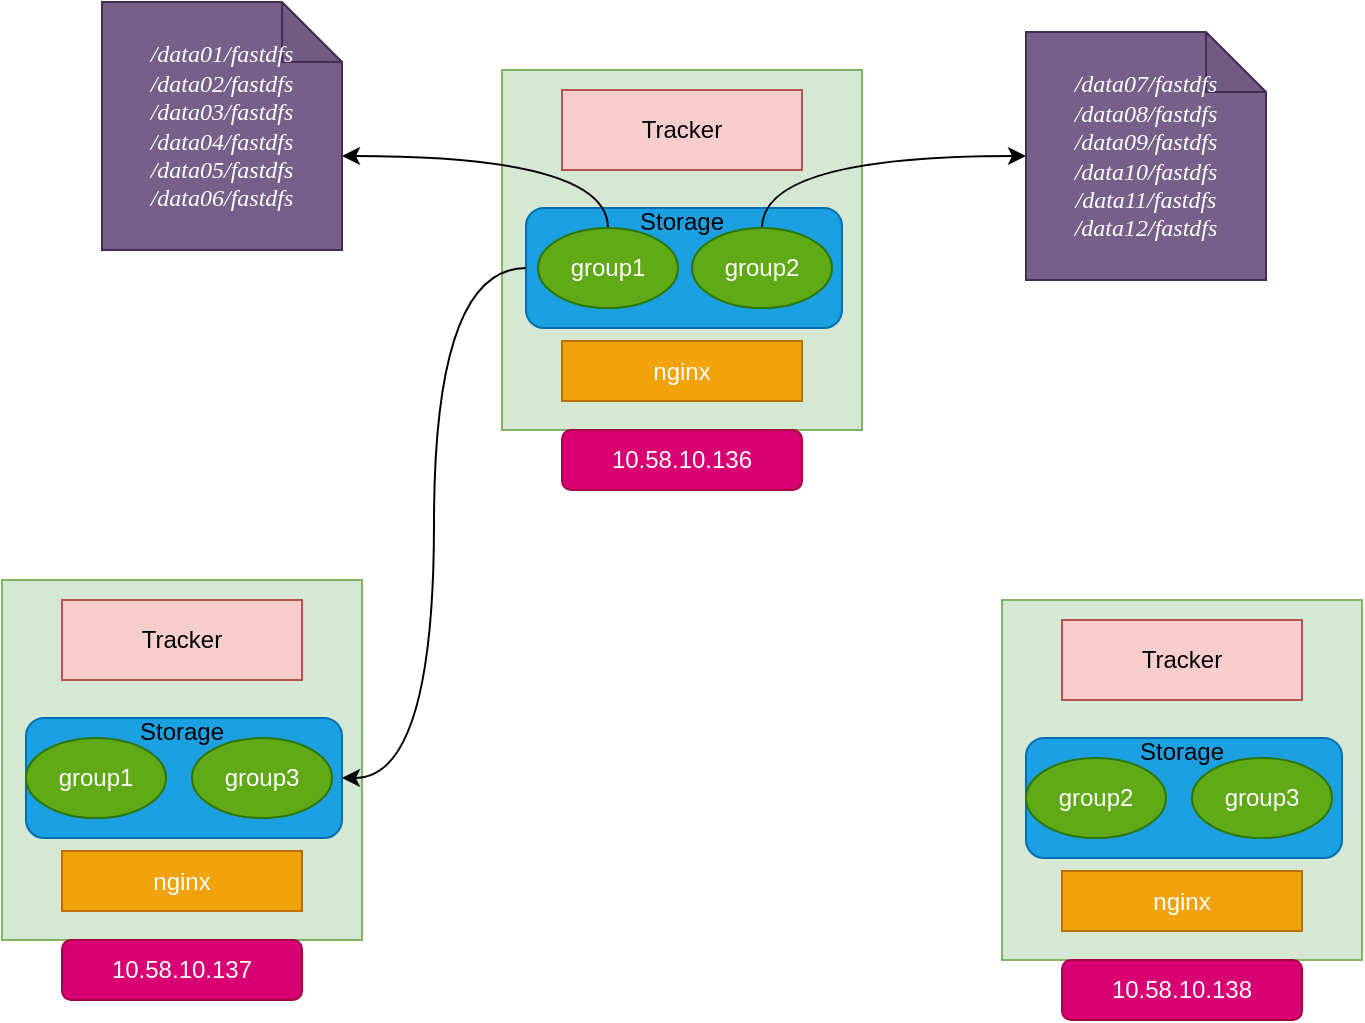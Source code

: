 <mxfile version="10.6.9" type="github"><diagram id="prKgKRym_bHyJHY7n_IB" name="第 1 页"><mxGraphModel dx="918" dy="1784" grid="1" gridSize="10" guides="1" tooltips="1" connect="1" arrows="1" fold="1" page="1" pageScale="1" pageWidth="827" pageHeight="1169" math="0" shadow="0"><root><mxCell id="0"/><mxCell id="1" parent="0"/><mxCell id="e_PzDNeOcrezrPEF-8YQ-1" value="" style="whiteSpace=wrap;html=1;aspect=fixed;fillColor=#d5e8d4;strokeColor=#82b366;" vertex="1" parent="1"><mxGeometry x="310" y="-1064" width="180" height="180" as="geometry"/></mxCell><mxCell id="e_PzDNeOcrezrPEF-8YQ-7" value="" style="rounded=1;whiteSpace=wrap;html=1;fillColor=#1ba1e2;strokeColor=#006EAF;fontColor=#ffffff;" vertex="1" parent="1"><mxGeometry x="322" y="-995" width="158" height="60" as="geometry"/></mxCell><mxCell id="e_PzDNeOcrezrPEF-8YQ-2" value="10.58.10.136" style="rounded=1;whiteSpace=wrap;html=1;fillColor=#d80073;strokeColor=#A50040;fontColor=#ffffff;" vertex="1" parent="1"><mxGeometry x="340" y="-884" width="120" height="30" as="geometry"/></mxCell><mxCell id="e_PzDNeOcrezrPEF-8YQ-3" value="Tracker" style="rounded=0;whiteSpace=wrap;html=1;fillColor=#f8cecc;strokeColor=#b85450;" vertex="1" parent="1"><mxGeometry x="340" y="-1054" width="120" height="40" as="geometry"/></mxCell><mxCell id="e_PzDNeOcrezrPEF-8YQ-34" style="rounded=0;orthogonalLoop=1;jettySize=auto;html=1;exitX=0.5;exitY=0;exitDx=0;exitDy=0;entryX=0;entryY=0;entryDx=120;entryDy=77;entryPerimeter=0;fontFamily=Comic Sans MS;edgeStyle=orthogonalEdgeStyle;curved=1;" edge="1" parent="1" source="e_PzDNeOcrezrPEF-8YQ-5" target="e_PzDNeOcrezrPEF-8YQ-30"><mxGeometry relative="1" as="geometry"/></mxCell><mxCell id="e_PzDNeOcrezrPEF-8YQ-5" value="group1" style="ellipse;whiteSpace=wrap;html=1;fillColor=#60a917;strokeColor=#2D7600;fontColor=#ffffff;" vertex="1" parent="1"><mxGeometry x="328" y="-985" width="70" height="40" as="geometry"/></mxCell><mxCell id="e_PzDNeOcrezrPEF-8YQ-36" style="rounded=0;orthogonalLoop=1;jettySize=auto;html=1;entryX=0;entryY=0.5;entryDx=0;entryDy=0;entryPerimeter=0;fontFamily=Comic Sans MS;exitX=0.5;exitY=0;exitDx=0;exitDy=0;edgeStyle=orthogonalEdgeStyle;curved=1;" edge="1" parent="1" source="e_PzDNeOcrezrPEF-8YQ-6" target="e_PzDNeOcrezrPEF-8YQ-28"><mxGeometry relative="1" as="geometry"/></mxCell><mxCell id="e_PzDNeOcrezrPEF-8YQ-6" value="group2" style="ellipse;whiteSpace=wrap;html=1;fillColor=#60a917;strokeColor=#2D7600;fontColor=#ffffff;" vertex="1" parent="1"><mxGeometry x="405" y="-985" width="70" height="40" as="geometry"/></mxCell><mxCell id="e_PzDNeOcrezrPEF-8YQ-8" value="Storage" style="text;html=1;strokeColor=none;fillColor=none;align=center;verticalAlign=middle;whiteSpace=wrap;rounded=0;" vertex="1" parent="1"><mxGeometry x="380" y="-998" width="40" height="20" as="geometry"/></mxCell><mxCell id="e_PzDNeOcrezrPEF-8YQ-10" value="nginx" style="rounded=0;whiteSpace=wrap;html=1;fillColor=#f0a30a;strokeColor=#BD7000;fontColor=#ffffff;" vertex="1" parent="1"><mxGeometry x="340" y="-928.5" width="120" height="30" as="geometry"/></mxCell><mxCell id="e_PzDNeOcrezrPEF-8YQ-12" value="" style="whiteSpace=wrap;html=1;aspect=fixed;fillColor=#d5e8d4;strokeColor=#82b366;" vertex="1" parent="1"><mxGeometry x="60" y="-809" width="180" height="180" as="geometry"/></mxCell><mxCell id="e_PzDNeOcrezrPEF-8YQ-13" value="" style="rounded=1;whiteSpace=wrap;html=1;fillColor=#1ba1e2;strokeColor=#006EAF;fontColor=#ffffff;" vertex="1" parent="1"><mxGeometry x="72" y="-740" width="158" height="60" as="geometry"/></mxCell><mxCell id="e_PzDNeOcrezrPEF-8YQ-14" value="10.58.10.137" style="rounded=1;whiteSpace=wrap;html=1;fillColor=#d80073;strokeColor=#A50040;fontColor=#ffffff;" vertex="1" parent="1"><mxGeometry x="90" y="-629" width="120" height="30" as="geometry"/></mxCell><mxCell id="e_PzDNeOcrezrPEF-8YQ-15" value="Tracker" style="rounded=0;whiteSpace=wrap;html=1;fillColor=#f8cecc;strokeColor=#b85450;" vertex="1" parent="1"><mxGeometry x="90" y="-799" width="120" height="40" as="geometry"/></mxCell><mxCell id="e_PzDNeOcrezrPEF-8YQ-16" value="group1" style="ellipse;whiteSpace=wrap;html=1;fillColor=#60a917;strokeColor=#2D7600;fontColor=#ffffff;" vertex="1" parent="1"><mxGeometry x="72" y="-730" width="70" height="40" as="geometry"/></mxCell><mxCell id="e_PzDNeOcrezrPEF-8YQ-17" value="group3" style="ellipse;whiteSpace=wrap;html=1;fillColor=#60a917;strokeColor=#2D7600;fontColor=#ffffff;" vertex="1" parent="1"><mxGeometry x="155" y="-730" width="70" height="40" as="geometry"/></mxCell><mxCell id="e_PzDNeOcrezrPEF-8YQ-18" value="Storage" style="text;html=1;strokeColor=none;fillColor=none;align=center;verticalAlign=middle;whiteSpace=wrap;rounded=0;" vertex="1" parent="1"><mxGeometry x="130" y="-743" width="40" height="20" as="geometry"/></mxCell><mxCell id="e_PzDNeOcrezrPEF-8YQ-19" value="nginx" style="rounded=0;whiteSpace=wrap;html=1;fillColor=#f0a30a;strokeColor=#BD7000;fontColor=#ffffff;" vertex="1" parent="1"><mxGeometry x="90" y="-673.5" width="120" height="30" as="geometry"/></mxCell><mxCell id="e_PzDNeOcrezrPEF-8YQ-20" value="" style="whiteSpace=wrap;html=1;aspect=fixed;fillColor=#d5e8d4;strokeColor=#82b366;" vertex="1" parent="1"><mxGeometry x="560" y="-799" width="180" height="180" as="geometry"/></mxCell><mxCell id="e_PzDNeOcrezrPEF-8YQ-21" value="" style="rounded=1;whiteSpace=wrap;html=1;fillColor=#1ba1e2;strokeColor=#006EAF;fontColor=#ffffff;" vertex="1" parent="1"><mxGeometry x="572" y="-730" width="158" height="60" as="geometry"/></mxCell><mxCell id="e_PzDNeOcrezrPEF-8YQ-22" value="10.58.10.138" style="rounded=1;whiteSpace=wrap;html=1;fillColor=#d80073;strokeColor=#A50040;fontColor=#ffffff;" vertex="1" parent="1"><mxGeometry x="590" y="-619" width="120" height="30" as="geometry"/></mxCell><mxCell id="e_PzDNeOcrezrPEF-8YQ-23" value="Tracker" style="rounded=0;whiteSpace=wrap;html=1;fillColor=#f8cecc;strokeColor=#b85450;" vertex="1" parent="1"><mxGeometry x="590" y="-789" width="120" height="40" as="geometry"/></mxCell><mxCell id="e_PzDNeOcrezrPEF-8YQ-24" value="group2" style="ellipse;whiteSpace=wrap;html=1;fillColor=#60a917;strokeColor=#2D7600;fontColor=#ffffff;" vertex="1" parent="1"><mxGeometry x="572" y="-720" width="70" height="40" as="geometry"/></mxCell><mxCell id="e_PzDNeOcrezrPEF-8YQ-25" value="group3" style="ellipse;whiteSpace=wrap;html=1;fillColor=#60a917;strokeColor=#2D7600;fontColor=#ffffff;" vertex="1" parent="1"><mxGeometry x="655" y="-720" width="70" height="40" as="geometry"/></mxCell><mxCell id="e_PzDNeOcrezrPEF-8YQ-26" value="Storage" style="text;html=1;strokeColor=none;fillColor=none;align=center;verticalAlign=middle;whiteSpace=wrap;rounded=0;" vertex="1" parent="1"><mxGeometry x="630" y="-733" width="40" height="20" as="geometry"/></mxCell><mxCell id="e_PzDNeOcrezrPEF-8YQ-27" value="nginx" style="rounded=0;whiteSpace=wrap;html=1;fillColor=#f0a30a;strokeColor=#BD7000;fontColor=#ffffff;" vertex="1" parent="1"><mxGeometry x="590" y="-663.5" width="120" height="30" as="geometry"/></mxCell><mxCell id="e_PzDNeOcrezrPEF-8YQ-28" value="/data07/fastdfs&lt;br&gt;/data08/fastdfs&lt;br&gt;/data09/fastdfs&lt;br&gt;/data10/fastdfs&lt;br&gt;/data11/fastdfs&lt;br&gt;/data12/fastdfs&lt;br&gt;" style="shape=note;whiteSpace=wrap;html=1;backgroundOutline=1;darkOpacity=0.05;fillColor=#76608a;strokeColor=#432D57;fontColor=#ffffff;fontFamily=Comic Sans MS;fontStyle=2;align=center;" vertex="1" parent="1"><mxGeometry x="572" y="-1083" width="120" height="124" as="geometry"/></mxCell><mxCell id="e_PzDNeOcrezrPEF-8YQ-30" value="/data01/fastdfs&lt;br&gt;/data02/fastdfs&lt;br&gt;/data03/fastdfs&lt;br&gt;/data04/fastdfs&lt;br&gt;/data05/fastdfs&lt;br&gt;/data06/fastdfs&lt;br&gt;" style="shape=note;whiteSpace=wrap;html=1;backgroundOutline=1;darkOpacity=0.05;fillColor=#76608a;strokeColor=#432D57;fontColor=#ffffff;fontFamily=Comic Sans MS;fontStyle=2;align=center;" vertex="1" parent="1"><mxGeometry x="110" y="-1098" width="120" height="124" as="geometry"/></mxCell><mxCell id="e_PzDNeOcrezrPEF-8YQ-37" style="rounded=0;orthogonalLoop=1;jettySize=auto;html=1;entryX=1;entryY=0.5;entryDx=0;entryDy=0;fontFamily=Comic Sans MS;edgeStyle=orthogonalEdgeStyle;curved=1;" edge="1" parent="1" source="e_PzDNeOcrezrPEF-8YQ-7" target="e_PzDNeOcrezrPEF-8YQ-13"><mxGeometry relative="1" as="geometry"/></mxCell></root></mxGraphModel></diagram></mxfile>